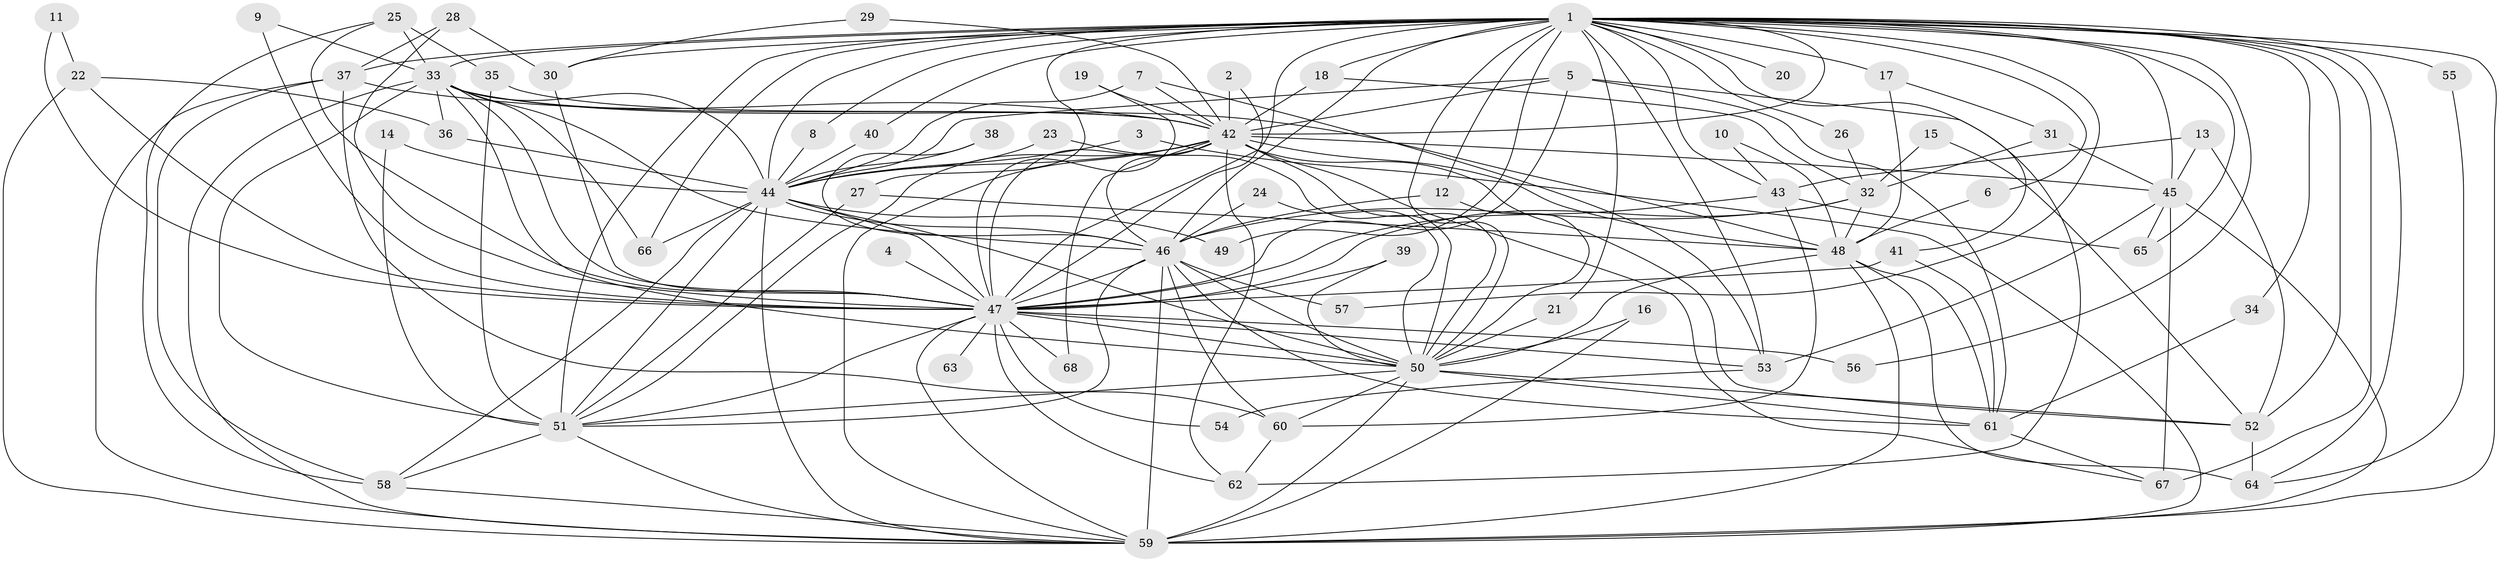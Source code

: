 // original degree distribution, {20: 0.014814814814814815, 43: 0.007407407407407408, 17: 0.014814814814814815, 40: 0.007407407407407408, 16: 0.014814814814814815, 26: 0.007407407407407408, 23: 0.007407407407407408, 5: 0.044444444444444446, 2: 0.5555555555555556, 9: 0.022222222222222223, 3: 0.21481481481481482, 4: 0.06666666666666667, 8: 0.007407407407407408, 7: 0.014814814814814815}
// Generated by graph-tools (version 1.1) at 2025/25/03/09/25 03:25:40]
// undirected, 68 vertices, 183 edges
graph export_dot {
graph [start="1"]
  node [color=gray90,style=filled];
  1;
  2;
  3;
  4;
  5;
  6;
  7;
  8;
  9;
  10;
  11;
  12;
  13;
  14;
  15;
  16;
  17;
  18;
  19;
  20;
  21;
  22;
  23;
  24;
  25;
  26;
  27;
  28;
  29;
  30;
  31;
  32;
  33;
  34;
  35;
  36;
  37;
  38;
  39;
  40;
  41;
  42;
  43;
  44;
  45;
  46;
  47;
  48;
  49;
  50;
  51;
  52;
  53;
  54;
  55;
  56;
  57;
  58;
  59;
  60;
  61;
  62;
  63;
  64;
  65;
  66;
  67;
  68;
  1 -- 6 [weight=1.0];
  1 -- 8 [weight=1.0];
  1 -- 12 [weight=1.0];
  1 -- 17 [weight=1.0];
  1 -- 18 [weight=1.0];
  1 -- 20 [weight=1.0];
  1 -- 21 [weight=1.0];
  1 -- 26 [weight=1.0];
  1 -- 27 [weight=1.0];
  1 -- 30 [weight=2.0];
  1 -- 33 [weight=3.0];
  1 -- 34 [weight=1.0];
  1 -- 37 [weight=1.0];
  1 -- 40 [weight=1.0];
  1 -- 41 [weight=1.0];
  1 -- 42 [weight=3.0];
  1 -- 43 [weight=3.0];
  1 -- 44 [weight=3.0];
  1 -- 45 [weight=2.0];
  1 -- 46 [weight=2.0];
  1 -- 47 [weight=3.0];
  1 -- 49 [weight=1.0];
  1 -- 50 [weight=3.0];
  1 -- 51 [weight=4.0];
  1 -- 52 [weight=2.0];
  1 -- 53 [weight=1.0];
  1 -- 55 [weight=2.0];
  1 -- 56 [weight=1.0];
  1 -- 57 [weight=1.0];
  1 -- 59 [weight=2.0];
  1 -- 64 [weight=1.0];
  1 -- 65 [weight=1.0];
  1 -- 66 [weight=2.0];
  1 -- 67 [weight=3.0];
  2 -- 42 [weight=1.0];
  2 -- 47 [weight=1.0];
  3 -- 44 [weight=1.0];
  3 -- 59 [weight=1.0];
  4 -- 47 [weight=1.0];
  5 -- 42 [weight=1.0];
  5 -- 44 [weight=1.0];
  5 -- 47 [weight=1.0];
  5 -- 61 [weight=1.0];
  5 -- 62 [weight=1.0];
  6 -- 48 [weight=1.0];
  7 -- 42 [weight=1.0];
  7 -- 44 [weight=1.0];
  7 -- 53 [weight=1.0];
  8 -- 44 [weight=1.0];
  9 -- 33 [weight=1.0];
  9 -- 47 [weight=1.0];
  10 -- 43 [weight=1.0];
  10 -- 48 [weight=1.0];
  11 -- 22 [weight=1.0];
  11 -- 47 [weight=1.0];
  12 -- 46 [weight=1.0];
  12 -- 50 [weight=1.0];
  13 -- 43 [weight=1.0];
  13 -- 45 [weight=1.0];
  13 -- 52 [weight=1.0];
  14 -- 44 [weight=1.0];
  14 -- 51 [weight=1.0];
  15 -- 32 [weight=1.0];
  15 -- 52 [weight=1.0];
  16 -- 50 [weight=1.0];
  16 -- 59 [weight=1.0];
  17 -- 31 [weight=1.0];
  17 -- 48 [weight=1.0];
  18 -- 32 [weight=1.0];
  18 -- 42 [weight=1.0];
  19 -- 42 [weight=1.0];
  19 -- 47 [weight=1.0];
  21 -- 50 [weight=1.0];
  22 -- 36 [weight=1.0];
  22 -- 47 [weight=2.0];
  22 -- 59 [weight=1.0];
  23 -- 44 [weight=1.0];
  23 -- 50 [weight=1.0];
  24 -- 46 [weight=1.0];
  24 -- 50 [weight=1.0];
  25 -- 33 [weight=2.0];
  25 -- 35 [weight=1.0];
  25 -- 47 [weight=1.0];
  25 -- 58 [weight=1.0];
  26 -- 32 [weight=1.0];
  27 -- 48 [weight=1.0];
  27 -- 51 [weight=1.0];
  28 -- 30 [weight=1.0];
  28 -- 37 [weight=1.0];
  28 -- 47 [weight=1.0];
  29 -- 30 [weight=1.0];
  29 -- 42 [weight=1.0];
  30 -- 47 [weight=1.0];
  31 -- 32 [weight=1.0];
  31 -- 45 [weight=2.0];
  32 -- 46 [weight=1.0];
  32 -- 47 [weight=2.0];
  32 -- 48 [weight=1.0];
  33 -- 36 [weight=1.0];
  33 -- 42 [weight=1.0];
  33 -- 44 [weight=1.0];
  33 -- 46 [weight=1.0];
  33 -- 47 [weight=1.0];
  33 -- 48 [weight=1.0];
  33 -- 50 [weight=1.0];
  33 -- 51 [weight=1.0];
  33 -- 59 [weight=1.0];
  33 -- 66 [weight=1.0];
  34 -- 61 [weight=1.0];
  35 -- 42 [weight=1.0];
  35 -- 51 [weight=1.0];
  36 -- 44 [weight=1.0];
  37 -- 42 [weight=1.0];
  37 -- 58 [weight=1.0];
  37 -- 59 [weight=1.0];
  37 -- 60 [weight=1.0];
  38 -- 44 [weight=1.0];
  38 -- 46 [weight=1.0];
  39 -- 47 [weight=1.0];
  39 -- 50 [weight=1.0];
  40 -- 44 [weight=1.0];
  41 -- 47 [weight=3.0];
  41 -- 61 [weight=1.0];
  42 -- 44 [weight=2.0];
  42 -- 45 [weight=1.0];
  42 -- 46 [weight=1.0];
  42 -- 47 [weight=1.0];
  42 -- 48 [weight=1.0];
  42 -- 50 [weight=1.0];
  42 -- 51 [weight=1.0];
  42 -- 52 [weight=2.0];
  42 -- 59 [weight=1.0];
  42 -- 62 [weight=1.0];
  42 -- 67 [weight=1.0];
  42 -- 68 [weight=1.0];
  43 -- 47 [weight=2.0];
  43 -- 60 [weight=1.0];
  43 -- 65 [weight=2.0];
  44 -- 46 [weight=1.0];
  44 -- 47 [weight=2.0];
  44 -- 49 [weight=1.0];
  44 -- 50 [weight=1.0];
  44 -- 51 [weight=1.0];
  44 -- 58 [weight=1.0];
  44 -- 59 [weight=1.0];
  44 -- 66 [weight=1.0];
  45 -- 53 [weight=1.0];
  45 -- 59 [weight=1.0];
  45 -- 65 [weight=1.0];
  45 -- 67 [weight=1.0];
  46 -- 47 [weight=2.0];
  46 -- 50 [weight=1.0];
  46 -- 51 [weight=1.0];
  46 -- 57 [weight=1.0];
  46 -- 59 [weight=1.0];
  46 -- 60 [weight=1.0];
  46 -- 61 [weight=1.0];
  47 -- 50 [weight=1.0];
  47 -- 51 [weight=2.0];
  47 -- 53 [weight=1.0];
  47 -- 54 [weight=1.0];
  47 -- 56 [weight=1.0];
  47 -- 59 [weight=1.0];
  47 -- 62 [weight=1.0];
  47 -- 63 [weight=1.0];
  47 -- 68 [weight=1.0];
  48 -- 50 [weight=1.0];
  48 -- 59 [weight=1.0];
  48 -- 61 [weight=1.0];
  48 -- 64 [weight=2.0];
  50 -- 51 [weight=1.0];
  50 -- 52 [weight=1.0];
  50 -- 59 [weight=2.0];
  50 -- 60 [weight=1.0];
  50 -- 61 [weight=1.0];
  51 -- 58 [weight=1.0];
  51 -- 59 [weight=1.0];
  52 -- 64 [weight=1.0];
  53 -- 54 [weight=1.0];
  55 -- 64 [weight=1.0];
  58 -- 59 [weight=1.0];
  60 -- 62 [weight=1.0];
  61 -- 67 [weight=1.0];
}
